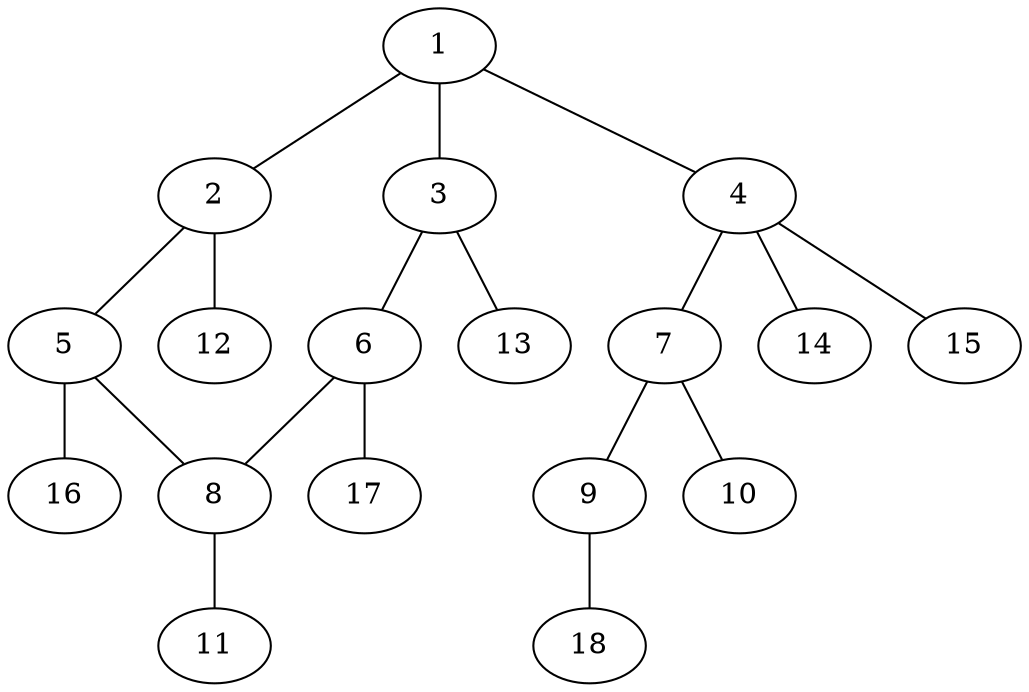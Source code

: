 graph molecule_3805 {
	1	 [chem=C];
	2	 [chem=C];
	1 -- 2	 [valence=2];
	3	 [chem=C];
	1 -- 3	 [valence=1];
	4	 [chem=C];
	1 -- 4	 [valence=1];
	5	 [chem=C];
	2 -- 5	 [valence=1];
	12	 [chem=H];
	2 -- 12	 [valence=1];
	6	 [chem=C];
	3 -- 6	 [valence=2];
	13	 [chem=H];
	3 -- 13	 [valence=1];
	7	 [chem=C];
	4 -- 7	 [valence=1];
	14	 [chem=H];
	4 -- 14	 [valence=1];
	15	 [chem=H];
	4 -- 15	 [valence=1];
	8	 [chem=C];
	5 -- 8	 [valence=2];
	16	 [chem=H];
	5 -- 16	 [valence=1];
	6 -- 8	 [valence=1];
	17	 [chem=H];
	6 -- 17	 [valence=1];
	9	 [chem=O];
	7 -- 9	 [valence=1];
	10	 [chem=O];
	7 -- 10	 [valence=2];
	11	 [chem=Cl];
	8 -- 11	 [valence=1];
	18	 [chem=H];
	9 -- 18	 [valence=1];
}
